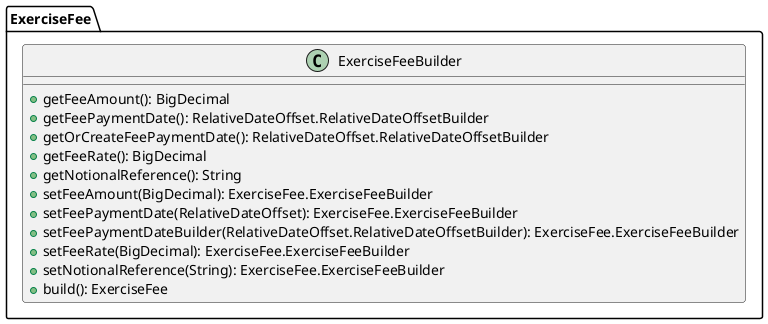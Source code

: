 @startuml

    class ExerciseFee.ExerciseFeeBuilder [[ExerciseFee.ExerciseFeeBuilder.html]] {
        +getFeeAmount(): BigDecimal
        +getFeePaymentDate(): RelativeDateOffset.RelativeDateOffsetBuilder
        +getOrCreateFeePaymentDate(): RelativeDateOffset.RelativeDateOffsetBuilder
        +getFeeRate(): BigDecimal
        +getNotionalReference(): String
        +setFeeAmount(BigDecimal): ExerciseFee.ExerciseFeeBuilder
        +setFeePaymentDate(RelativeDateOffset): ExerciseFee.ExerciseFeeBuilder
        +setFeePaymentDateBuilder(RelativeDateOffset.RelativeDateOffsetBuilder): ExerciseFee.ExerciseFeeBuilder
        +setFeeRate(BigDecimal): ExerciseFee.ExerciseFeeBuilder
        +setNotionalReference(String): ExerciseFee.ExerciseFeeBuilder
        +build(): ExerciseFee
    }

@enduml
